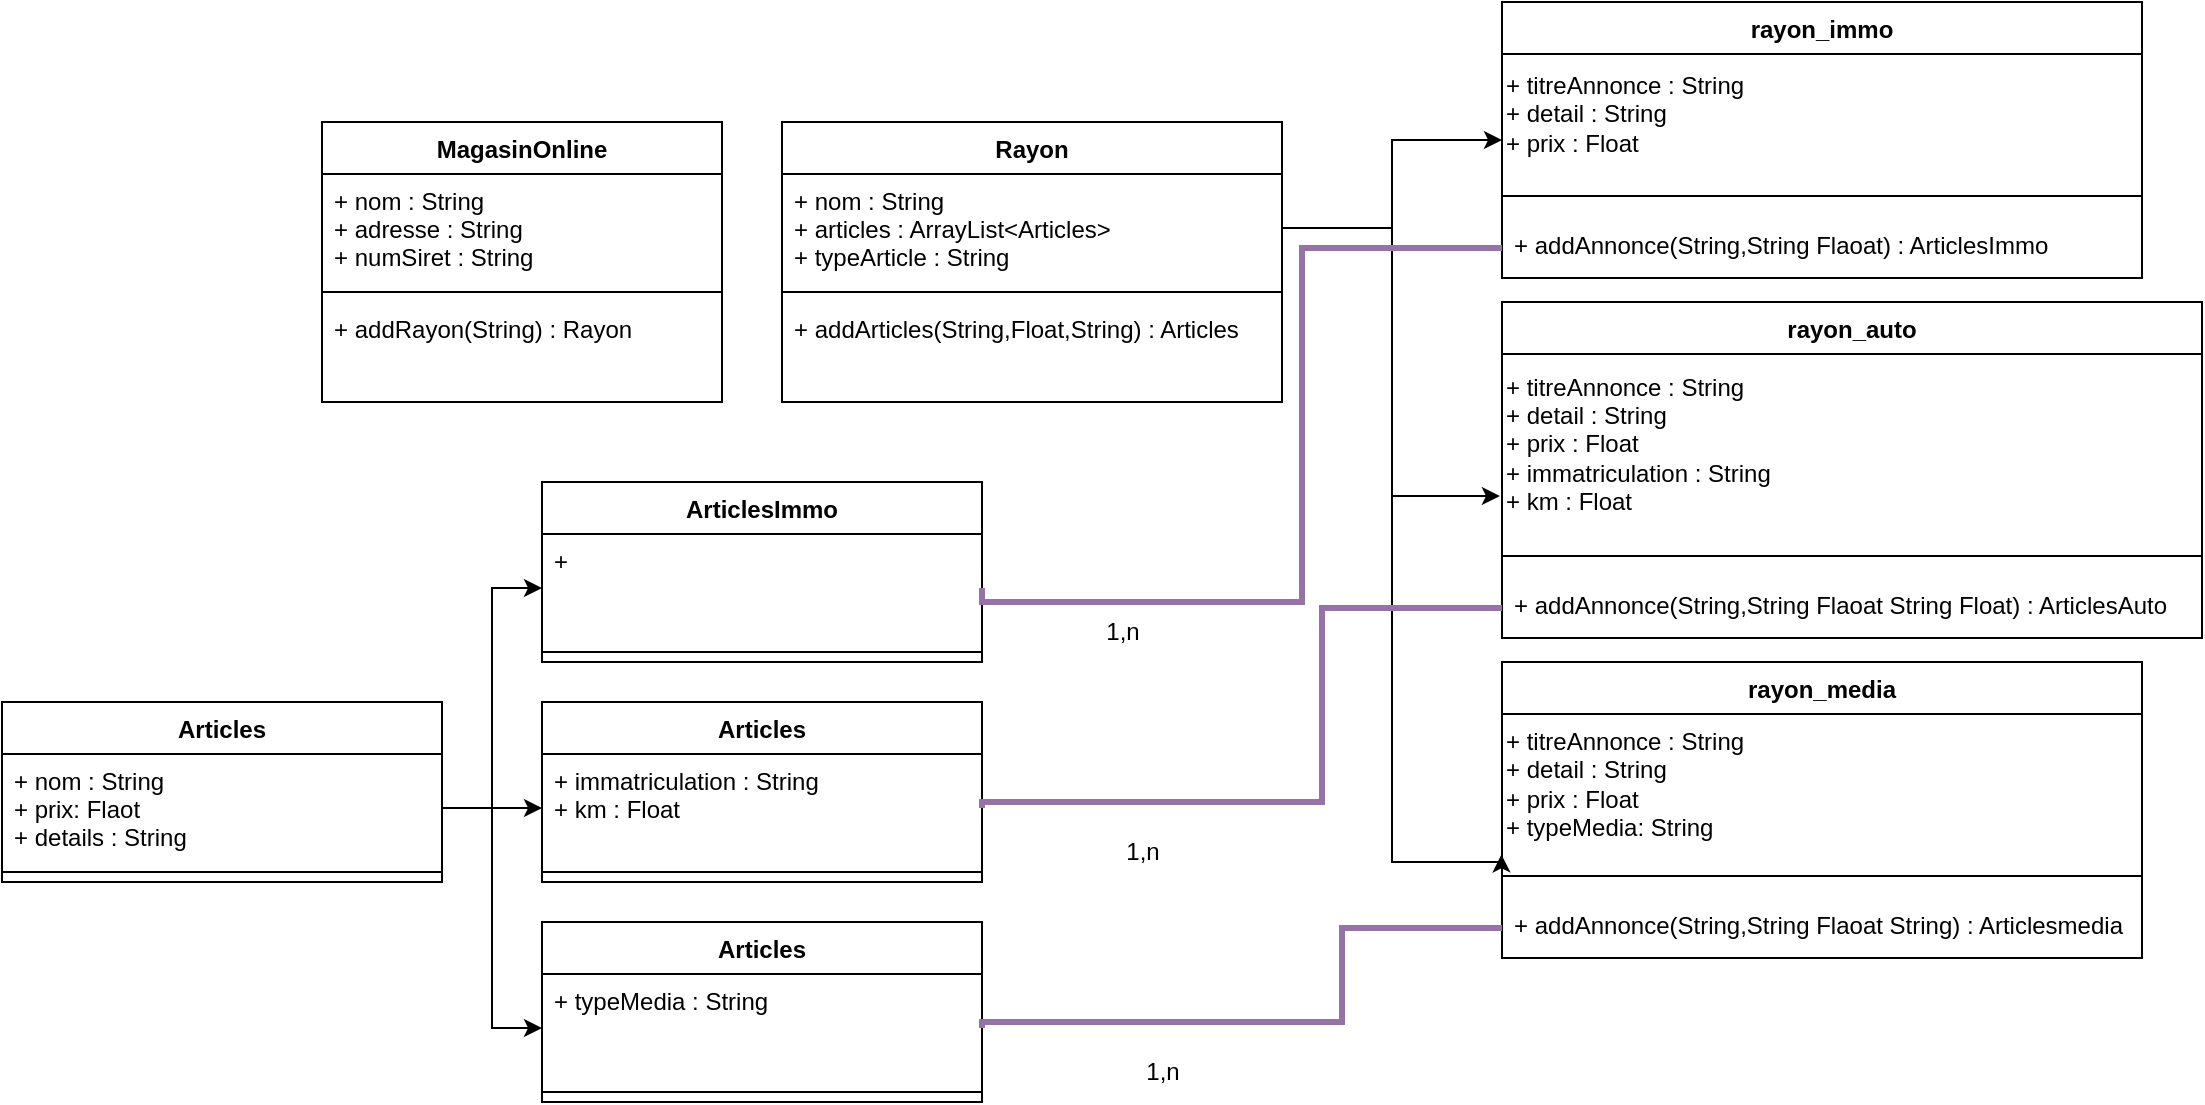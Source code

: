<mxfile version="20.5.3" type="device"><diagram id="c5Ti5Ew5Gp4_Oft1nw5G" name="Page-1"><mxGraphModel dx="2125" dy="766" grid="1" gridSize="10" guides="1" tooltips="1" connect="1" arrows="1" fold="1" page="1" pageScale="1" pageWidth="827" pageHeight="1169" math="0" shadow="0"><root><mxCell id="0"/><mxCell id="1" parent="0"/><mxCell id="hm_kxCfmmYN3KVQ75m3p-1" value="MagasinOnline" style="swimlane;fontStyle=1;align=center;verticalAlign=top;childLayout=stackLayout;horizontal=1;startSize=26;horizontalStack=0;resizeParent=1;resizeParentMax=0;resizeLast=0;collapsible=1;marginBottom=0;" vertex="1" parent="1"><mxGeometry x="-110" y="140" width="200" height="140" as="geometry"/></mxCell><mxCell id="hm_kxCfmmYN3KVQ75m3p-2" value="+ nom : String&#10;+ adresse : String&#10;+ numSiret : String" style="text;strokeColor=none;fillColor=none;align=left;verticalAlign=top;spacingLeft=4;spacingRight=4;overflow=hidden;rotatable=0;points=[[0,0.5],[1,0.5]];portConstraint=eastwest;" vertex="1" parent="hm_kxCfmmYN3KVQ75m3p-1"><mxGeometry y="26" width="200" height="54" as="geometry"/></mxCell><mxCell id="hm_kxCfmmYN3KVQ75m3p-3" value="" style="line;strokeWidth=1;fillColor=none;align=left;verticalAlign=middle;spacingTop=-1;spacingLeft=3;spacingRight=3;rotatable=0;labelPosition=right;points=[];portConstraint=eastwest;strokeColor=inherit;" vertex="1" parent="hm_kxCfmmYN3KVQ75m3p-1"><mxGeometry y="80" width="200" height="10" as="geometry"/></mxCell><mxCell id="hm_kxCfmmYN3KVQ75m3p-4" value="+ addRayon(String) : Rayon" style="text;strokeColor=none;fillColor=none;align=left;verticalAlign=top;spacingLeft=4;spacingRight=4;overflow=hidden;rotatable=0;points=[[0,0.5],[1,0.5]];portConstraint=eastwest;" vertex="1" parent="hm_kxCfmmYN3KVQ75m3p-1"><mxGeometry y="90" width="200" height="50" as="geometry"/></mxCell><mxCell id="hm_kxCfmmYN3KVQ75m3p-5" value="Rayon" style="swimlane;fontStyle=1;align=center;verticalAlign=top;childLayout=stackLayout;horizontal=1;startSize=26;horizontalStack=0;resizeParent=1;resizeParentMax=0;resizeLast=0;collapsible=1;marginBottom=0;" vertex="1" parent="1"><mxGeometry x="120" y="140" width="250" height="140" as="geometry"/></mxCell><mxCell id="hm_kxCfmmYN3KVQ75m3p-6" value="+ nom : String&#10;+ articles : ArrayList&lt;Articles&gt;&#10;+ typeArticle : String" style="text;strokeColor=none;fillColor=none;align=left;verticalAlign=top;spacingLeft=4;spacingRight=4;overflow=hidden;rotatable=0;points=[[0,0.5],[1,0.5]];portConstraint=eastwest;" vertex="1" parent="hm_kxCfmmYN3KVQ75m3p-5"><mxGeometry y="26" width="250" height="54" as="geometry"/></mxCell><mxCell id="hm_kxCfmmYN3KVQ75m3p-7" value="" style="line;strokeWidth=1;fillColor=none;align=left;verticalAlign=middle;spacingTop=-1;spacingLeft=3;spacingRight=3;rotatable=0;labelPosition=right;points=[];portConstraint=eastwest;strokeColor=inherit;" vertex="1" parent="hm_kxCfmmYN3KVQ75m3p-5"><mxGeometry y="80" width="250" height="10" as="geometry"/></mxCell><mxCell id="hm_kxCfmmYN3KVQ75m3p-8" value="+ addArticles(String,Float,String) : Articles" style="text;strokeColor=none;fillColor=none;align=left;verticalAlign=top;spacingLeft=4;spacingRight=4;overflow=hidden;rotatable=0;points=[[0,0.5],[1,0.5]];portConstraint=eastwest;" vertex="1" parent="hm_kxCfmmYN3KVQ75m3p-5"><mxGeometry y="90" width="250" height="50" as="geometry"/></mxCell><mxCell id="hm_kxCfmmYN3KVQ75m3p-9" value="Articles" style="swimlane;fontStyle=1;align=center;verticalAlign=top;childLayout=stackLayout;horizontal=1;startSize=26;horizontalStack=0;resizeParent=1;resizeParentMax=0;resizeLast=0;collapsible=1;marginBottom=0;" vertex="1" parent="1"><mxGeometry x="-270" y="430" width="220" height="90" as="geometry"/></mxCell><mxCell id="hm_kxCfmmYN3KVQ75m3p-10" value="+ nom : String&#10;+ prix: Flaot&#10;+ details : String" style="text;strokeColor=none;fillColor=none;align=left;verticalAlign=top;spacingLeft=4;spacingRight=4;overflow=hidden;rotatable=0;points=[[0,0.5],[1,0.5]];portConstraint=eastwest;" vertex="1" parent="hm_kxCfmmYN3KVQ75m3p-9"><mxGeometry y="26" width="220" height="54" as="geometry"/></mxCell><mxCell id="hm_kxCfmmYN3KVQ75m3p-11" value="" style="line;strokeWidth=1;fillColor=none;align=left;verticalAlign=middle;spacingTop=-1;spacingLeft=3;spacingRight=3;rotatable=0;labelPosition=right;points=[];portConstraint=eastwest;strokeColor=inherit;" vertex="1" parent="hm_kxCfmmYN3KVQ75m3p-9"><mxGeometry y="80" width="220" height="10" as="geometry"/></mxCell><mxCell id="hm_kxCfmmYN3KVQ75m3p-15" value="rayon_immo" style="swimlane;fontStyle=1;align=center;verticalAlign=top;childLayout=stackLayout;horizontal=1;startSize=26;horizontalStack=0;resizeParent=1;resizeParentMax=0;resizeLast=0;collapsible=1;marginBottom=0;" vertex="1" parent="1"><mxGeometry x="480" y="80" width="320" height="138" as="geometry"/></mxCell><mxCell id="hm_kxCfmmYN3KVQ75m3p-32" value="+ titreAnnonce : String&lt;br&gt;+ detail : String&lt;br&gt;+ prix : Float" style="text;html=1;align=left;verticalAlign=middle;resizable=0;points=[];autosize=1;strokeColor=none;fillColor=none;" vertex="1" parent="hm_kxCfmmYN3KVQ75m3p-15"><mxGeometry y="26" width="320" height="60" as="geometry"/></mxCell><mxCell id="hm_kxCfmmYN3KVQ75m3p-17" value="" style="line;strokeWidth=1;fillColor=none;align=left;verticalAlign=middle;spacingTop=-1;spacingLeft=3;spacingRight=3;rotatable=0;labelPosition=right;points=[];portConstraint=eastwest;strokeColor=inherit;" vertex="1" parent="hm_kxCfmmYN3KVQ75m3p-15"><mxGeometry y="86" width="320" height="22" as="geometry"/></mxCell><mxCell id="hm_kxCfmmYN3KVQ75m3p-33" value="+ addAnnonce(String,String Flaoat) : ArticlesImmo" style="text;strokeColor=none;fillColor=none;align=left;verticalAlign=top;spacingLeft=4;spacingRight=4;overflow=hidden;rotatable=0;points=[[0,0.5],[1,0.5]];portConstraint=eastwest;" vertex="1" parent="hm_kxCfmmYN3KVQ75m3p-15"><mxGeometry y="108" width="320" height="30" as="geometry"/></mxCell><mxCell id="hm_kxCfmmYN3KVQ75m3p-31" style="edgeStyle=orthogonalEdgeStyle;rounded=0;orthogonalLoop=1;jettySize=auto;html=1;entryX=0;entryY=0.5;entryDx=0;entryDy=0;" edge="1" parent="1" source="hm_kxCfmmYN3KVQ75m3p-6" target="hm_kxCfmmYN3KVQ75m3p-15"><mxGeometry relative="1" as="geometry"/></mxCell><mxCell id="hm_kxCfmmYN3KVQ75m3p-34" value="rayon_auto" style="swimlane;fontStyle=1;align=center;verticalAlign=top;childLayout=stackLayout;horizontal=1;startSize=26;horizontalStack=0;resizeParent=1;resizeParentMax=0;resizeLast=0;collapsible=1;marginBottom=0;" vertex="1" parent="1"><mxGeometry x="480" y="230" width="350" height="168" as="geometry"/></mxCell><mxCell id="hm_kxCfmmYN3KVQ75m3p-35" value="+ titreAnnonce : String&lt;br&gt;+ detail : String&lt;br&gt;+ prix : Float&lt;br&gt;+ immatriculation : String&lt;br&gt;+ km : Float" style="text;html=1;align=left;verticalAlign=middle;resizable=0;points=[];autosize=1;strokeColor=none;fillColor=none;" vertex="1" parent="hm_kxCfmmYN3KVQ75m3p-34"><mxGeometry y="26" width="350" height="90" as="geometry"/></mxCell><mxCell id="hm_kxCfmmYN3KVQ75m3p-36" value="" style="line;strokeWidth=1;fillColor=none;align=left;verticalAlign=middle;spacingTop=-1;spacingLeft=3;spacingRight=3;rotatable=0;labelPosition=right;points=[];portConstraint=eastwest;strokeColor=inherit;" vertex="1" parent="hm_kxCfmmYN3KVQ75m3p-34"><mxGeometry y="116" width="350" height="22" as="geometry"/></mxCell><mxCell id="hm_kxCfmmYN3KVQ75m3p-37" value="+ addAnnonce(String,String Flaoat String Float) : ArticlesAuto" style="text;strokeColor=none;fillColor=none;align=left;verticalAlign=top;spacingLeft=4;spacingRight=4;overflow=hidden;rotatable=0;points=[[0,0.5],[1,0.5]];portConstraint=eastwest;" vertex="1" parent="hm_kxCfmmYN3KVQ75m3p-34"><mxGeometry y="138" width="350" height="30" as="geometry"/></mxCell><mxCell id="hm_kxCfmmYN3KVQ75m3p-38" style="edgeStyle=orthogonalEdgeStyle;rounded=0;orthogonalLoop=1;jettySize=auto;html=1;entryX=-0.003;entryY=0.789;entryDx=0;entryDy=0;entryPerimeter=0;" edge="1" parent="1" source="hm_kxCfmmYN3KVQ75m3p-6" target="hm_kxCfmmYN3KVQ75m3p-35"><mxGeometry relative="1" as="geometry"/></mxCell><mxCell id="hm_kxCfmmYN3KVQ75m3p-39" value="rayon_media" style="swimlane;fontStyle=1;align=center;verticalAlign=top;childLayout=stackLayout;horizontal=1;startSize=26;horizontalStack=0;resizeParent=1;resizeParentMax=0;resizeLast=0;collapsible=1;marginBottom=0;" vertex="1" parent="1"><mxGeometry x="480" y="410" width="320" height="148" as="geometry"/></mxCell><mxCell id="hm_kxCfmmYN3KVQ75m3p-40" value="+ titreAnnonce : String&lt;br&gt;+ detail : String&lt;br&gt;+ prix : Float&lt;br&gt;+ typeMedia: String" style="text;html=1;align=left;verticalAlign=middle;resizable=0;points=[];autosize=1;strokeColor=none;fillColor=none;" vertex="1" parent="hm_kxCfmmYN3KVQ75m3p-39"><mxGeometry y="26" width="320" height="70" as="geometry"/></mxCell><mxCell id="hm_kxCfmmYN3KVQ75m3p-41" value="" style="line;strokeWidth=1;fillColor=none;align=left;verticalAlign=middle;spacingTop=-1;spacingLeft=3;spacingRight=3;rotatable=0;labelPosition=right;points=[];portConstraint=eastwest;strokeColor=inherit;" vertex="1" parent="hm_kxCfmmYN3KVQ75m3p-39"><mxGeometry y="96" width="320" height="22" as="geometry"/></mxCell><mxCell id="hm_kxCfmmYN3KVQ75m3p-42" value="+ addAnnonce(String,String Flaoat String) : Articlesmedia" style="text;strokeColor=none;fillColor=none;align=left;verticalAlign=top;spacingLeft=4;spacingRight=4;overflow=hidden;rotatable=0;points=[[0,0.5],[1,0.5]];portConstraint=eastwest;" vertex="1" parent="hm_kxCfmmYN3KVQ75m3p-39"><mxGeometry y="118" width="320" height="30" as="geometry"/></mxCell><mxCell id="hm_kxCfmmYN3KVQ75m3p-43" style="edgeStyle=orthogonalEdgeStyle;rounded=0;orthogonalLoop=1;jettySize=auto;html=1;entryX=-0.001;entryY=1.003;entryDx=0;entryDy=0;entryPerimeter=0;" edge="1" parent="1" source="hm_kxCfmmYN3KVQ75m3p-6" target="hm_kxCfmmYN3KVQ75m3p-40"><mxGeometry relative="1" as="geometry"><Array as="points"><mxPoint x="425" y="193"/><mxPoint x="425" y="510"/><mxPoint x="480" y="510"/></Array></mxGeometry></mxCell><mxCell id="hm_kxCfmmYN3KVQ75m3p-44" value="Articles" style="swimlane;fontStyle=1;align=center;verticalAlign=top;childLayout=stackLayout;horizontal=1;startSize=26;horizontalStack=0;resizeParent=1;resizeParentMax=0;resizeLast=0;collapsible=1;marginBottom=0;" vertex="1" parent="1"><mxGeometry y="540" width="220" height="90" as="geometry"/></mxCell><mxCell id="hm_kxCfmmYN3KVQ75m3p-45" value="+ typeMedia : String" style="text;strokeColor=none;fillColor=none;align=left;verticalAlign=top;spacingLeft=4;spacingRight=4;overflow=hidden;rotatable=0;points=[[0,0.5],[1,0.5]];portConstraint=eastwest;" vertex="1" parent="hm_kxCfmmYN3KVQ75m3p-44"><mxGeometry y="26" width="220" height="54" as="geometry"/></mxCell><mxCell id="hm_kxCfmmYN3KVQ75m3p-46" value="" style="line;strokeWidth=1;fillColor=none;align=left;verticalAlign=middle;spacingTop=-1;spacingLeft=3;spacingRight=3;rotatable=0;labelPosition=right;points=[];portConstraint=eastwest;strokeColor=inherit;" vertex="1" parent="hm_kxCfmmYN3KVQ75m3p-44"><mxGeometry y="80" width="220" height="10" as="geometry"/></mxCell><mxCell id="hm_kxCfmmYN3KVQ75m3p-47" value="Articles" style="swimlane;fontStyle=1;align=center;verticalAlign=top;childLayout=stackLayout;horizontal=1;startSize=26;horizontalStack=0;resizeParent=1;resizeParentMax=0;resizeLast=0;collapsible=1;marginBottom=0;" vertex="1" parent="1"><mxGeometry y="430" width="220" height="90" as="geometry"/></mxCell><mxCell id="hm_kxCfmmYN3KVQ75m3p-48" value="+ immatriculation : String&#10;+ km : Float" style="text;strokeColor=none;fillColor=none;align=left;verticalAlign=top;spacingLeft=4;spacingRight=4;overflow=hidden;rotatable=0;points=[[0,0.5],[1,0.5]];portConstraint=eastwest;" vertex="1" parent="hm_kxCfmmYN3KVQ75m3p-47"><mxGeometry y="26" width="220" height="54" as="geometry"/></mxCell><mxCell id="hm_kxCfmmYN3KVQ75m3p-49" value="" style="line;strokeWidth=1;fillColor=none;align=left;verticalAlign=middle;spacingTop=-1;spacingLeft=3;spacingRight=3;rotatable=0;labelPosition=right;points=[];portConstraint=eastwest;strokeColor=inherit;" vertex="1" parent="hm_kxCfmmYN3KVQ75m3p-47"><mxGeometry y="80" width="220" height="10" as="geometry"/></mxCell><mxCell id="hm_kxCfmmYN3KVQ75m3p-50" value="ArticlesImmo" style="swimlane;fontStyle=1;align=center;verticalAlign=top;childLayout=stackLayout;horizontal=1;startSize=26;horizontalStack=0;resizeParent=1;resizeParentMax=0;resizeLast=0;collapsible=1;marginBottom=0;" vertex="1" parent="1"><mxGeometry y="320" width="220" height="90" as="geometry"/></mxCell><mxCell id="hm_kxCfmmYN3KVQ75m3p-51" value="+ " style="text;strokeColor=none;fillColor=none;align=left;verticalAlign=top;spacingLeft=4;spacingRight=4;overflow=hidden;rotatable=0;points=[[0,0.5],[1,0.5]];portConstraint=eastwest;" vertex="1" parent="hm_kxCfmmYN3KVQ75m3p-50"><mxGeometry y="26" width="220" height="54" as="geometry"/></mxCell><mxCell id="hm_kxCfmmYN3KVQ75m3p-52" value="" style="line;strokeWidth=1;fillColor=none;align=left;verticalAlign=middle;spacingTop=-1;spacingLeft=3;spacingRight=3;rotatable=0;labelPosition=right;points=[];portConstraint=eastwest;strokeColor=inherit;" vertex="1" parent="hm_kxCfmmYN3KVQ75m3p-50"><mxGeometry y="80" width="220" height="10" as="geometry"/></mxCell><mxCell id="hm_kxCfmmYN3KVQ75m3p-53" style="edgeStyle=orthogonalEdgeStyle;rounded=0;orthogonalLoop=1;jettySize=auto;html=1;entryX=0;entryY=0.5;entryDx=0;entryDy=0;" edge="1" parent="1" source="hm_kxCfmmYN3KVQ75m3p-10" target="hm_kxCfmmYN3KVQ75m3p-51"><mxGeometry relative="1" as="geometry"/></mxCell><mxCell id="hm_kxCfmmYN3KVQ75m3p-54" style="edgeStyle=orthogonalEdgeStyle;rounded=0;orthogonalLoop=1;jettySize=auto;html=1;entryX=0;entryY=0.5;entryDx=0;entryDy=0;" edge="1" parent="1" source="hm_kxCfmmYN3KVQ75m3p-10" target="hm_kxCfmmYN3KVQ75m3p-48"><mxGeometry relative="1" as="geometry"/></mxCell><mxCell id="hm_kxCfmmYN3KVQ75m3p-55" style="edgeStyle=orthogonalEdgeStyle;rounded=0;orthogonalLoop=1;jettySize=auto;html=1;entryX=0;entryY=0.5;entryDx=0;entryDy=0;" edge="1" parent="1" source="hm_kxCfmmYN3KVQ75m3p-10" target="hm_kxCfmmYN3KVQ75m3p-45"><mxGeometry relative="1" as="geometry"/></mxCell><mxCell id="hm_kxCfmmYN3KVQ75m3p-56" style="edgeStyle=orthogonalEdgeStyle;rounded=0;orthogonalLoop=1;jettySize=auto;html=1;entryX=1;entryY=0.5;entryDx=0;entryDy=0;endArrow=none;endFill=0;fillColor=#e1d5e7;strokeColor=#9673a6;strokeWidth=3;" edge="1" parent="1" source="hm_kxCfmmYN3KVQ75m3p-33" target="hm_kxCfmmYN3KVQ75m3p-51"><mxGeometry relative="1" as="geometry"><Array as="points"><mxPoint x="380" y="203"/><mxPoint x="380" y="380"/><mxPoint x="220" y="380"/></Array></mxGeometry></mxCell><mxCell id="hm_kxCfmmYN3KVQ75m3p-57" style="edgeStyle=orthogonalEdgeStyle;rounded=0;orthogonalLoop=1;jettySize=auto;html=1;entryX=1;entryY=0.5;entryDx=0;entryDy=0;strokeWidth=3;endArrow=none;endFill=0;fillColor=#e1d5e7;strokeColor=#9673a6;" edge="1" parent="1" source="hm_kxCfmmYN3KVQ75m3p-37" target="hm_kxCfmmYN3KVQ75m3p-48"><mxGeometry relative="1" as="geometry"><Array as="points"><mxPoint x="390" y="383"/><mxPoint x="390" y="480"/><mxPoint x="220" y="480"/></Array></mxGeometry></mxCell><mxCell id="hm_kxCfmmYN3KVQ75m3p-58" style="edgeStyle=orthogonalEdgeStyle;rounded=0;orthogonalLoop=1;jettySize=auto;html=1;entryX=1;entryY=0.5;entryDx=0;entryDy=0;strokeWidth=3;endArrow=none;endFill=0;fillColor=#e1d5e7;strokeColor=#9673a6;" edge="1" parent="1" source="hm_kxCfmmYN3KVQ75m3p-42" target="hm_kxCfmmYN3KVQ75m3p-45"><mxGeometry relative="1" as="geometry"><Array as="points"><mxPoint x="400" y="543"/><mxPoint x="400" y="590"/><mxPoint x="220" y="590"/></Array></mxGeometry></mxCell><mxCell id="hm_kxCfmmYN3KVQ75m3p-59" value="1,n" style="text;html=1;align=center;verticalAlign=middle;resizable=0;points=[];autosize=1;strokeColor=none;fillColor=none;" vertex="1" parent="1"><mxGeometry x="270" y="380" width="40" height="30" as="geometry"/></mxCell><mxCell id="hm_kxCfmmYN3KVQ75m3p-60" value="1,n" style="text;html=1;align=center;verticalAlign=middle;resizable=0;points=[];autosize=1;strokeColor=none;fillColor=none;" vertex="1" parent="1"><mxGeometry x="280" y="490" width="40" height="30" as="geometry"/></mxCell><mxCell id="hm_kxCfmmYN3KVQ75m3p-61" value="1,n" style="text;html=1;align=center;verticalAlign=middle;resizable=0;points=[];autosize=1;strokeColor=none;fillColor=none;" vertex="1" parent="1"><mxGeometry x="290" y="600" width="40" height="30" as="geometry"/></mxCell></root></mxGraphModel></diagram></mxfile>
